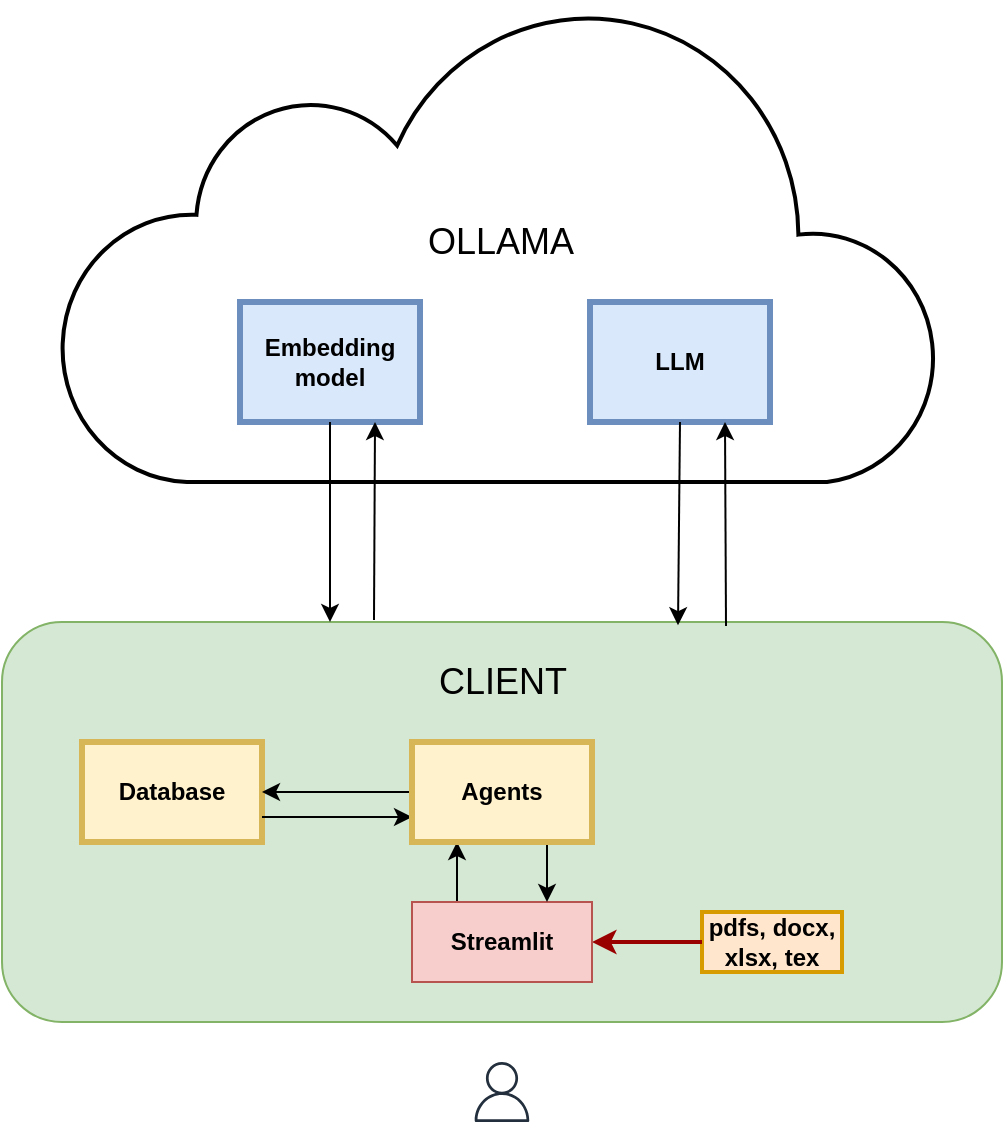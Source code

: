 <mxfile version="27.2.0">
  <diagram name="Page-1" id="kp85ORi3uPA0NuDMXLG0">
    <mxGraphModel dx="1426" dy="765" grid="1" gridSize="10" guides="1" tooltips="1" connect="1" arrows="1" fold="1" page="1" pageScale="1" pageWidth="850" pageHeight="1100" math="0" shadow="0">
      <root>
        <mxCell id="0" />
        <mxCell id="1" parent="0" />
        <mxCell id="5rZFRly5TMG2aYmMTRii-37" value="" style="rounded=1;whiteSpace=wrap;html=1;fillColor=#d5e8d4;strokeColor=#82b366;" vertex="1" parent="1">
          <mxGeometry x="210" y="370" width="500" height="200" as="geometry" />
        </mxCell>
        <mxCell id="5rZFRly5TMG2aYmMTRii-1" value="" style="html=1;verticalLabelPosition=bottom;align=center;labelBackgroundColor=#ffffff;verticalAlign=top;strokeWidth=2;strokeColor=#000000;shadow=0;dashed=0;shape=mxgraph.ios7.icons.cloud;fillColor=none;" vertex="1" parent="1">
          <mxGeometry x="239" y="60" width="440" height="240" as="geometry" />
        </mxCell>
        <mxCell id="5rZFRly5TMG2aYmMTRii-3" value="Database" style="whiteSpace=wrap;align=center;verticalAlign=middle;fontStyle=1;strokeWidth=3;fillColor=#fff2cc;strokeColor=#d6b656;" vertex="1" parent="1">
          <mxGeometry x="250" y="430" width="90" height="50" as="geometry" />
        </mxCell>
        <mxCell id="5rZFRly5TMG2aYmMTRii-11" value="" style="sketch=0;outlineConnect=0;fontColor=#232F3E;gradientColor=none;fillColor=#232F3D;strokeColor=none;dashed=0;verticalLabelPosition=bottom;verticalAlign=top;align=center;html=1;fontSize=12;fontStyle=0;aspect=fixed;pointerEvents=1;shape=mxgraph.aws4.user;" vertex="1" parent="1">
          <mxGeometry x="445" y="590" width="30" height="30" as="geometry" />
        </mxCell>
        <mxCell id="5rZFRly5TMG2aYmMTRii-21" value="pdfs, docx, xlsx, tex" style="whiteSpace=wrap;align=center;verticalAlign=middle;fontStyle=1;strokeWidth=2;fillColor=#ffe6cc;strokeColor=#d79b00;" vertex="1" parent="1">
          <mxGeometry x="560" y="515" width="70" height="30" as="geometry" />
        </mxCell>
        <mxCell id="5rZFRly5TMG2aYmMTRii-22" value="Embedding model" style="whiteSpace=wrap;align=center;verticalAlign=middle;fontStyle=1;strokeWidth=3;fillColor=#dae8fc;strokeColor=#6c8ebf;" vertex="1" parent="1">
          <mxGeometry x="329" y="210" width="90" height="60" as="geometry" />
        </mxCell>
        <mxCell id="5rZFRly5TMG2aYmMTRii-23" value="LLM" style="whiteSpace=wrap;align=center;verticalAlign=middle;fontStyle=1;strokeWidth=3;fillColor=#dae8fc;strokeColor=#6c8ebf;" vertex="1" parent="1">
          <mxGeometry x="504" y="210" width="90" height="60" as="geometry" />
        </mxCell>
        <mxCell id="5rZFRly5TMG2aYmMTRii-27" value="" style="endArrow=classic;html=1;rounded=0;exitX=0;exitY=0.5;exitDx=0;exitDy=0;entryX=1;entryY=0.5;entryDx=0;entryDy=0;" edge="1" parent="1" source="5rZFRly5TMG2aYmMTRii-41" target="5rZFRly5TMG2aYmMTRii-3">
          <mxGeometry width="50" height="50" relative="1" as="geometry">
            <mxPoint x="395" y="455" as="sourcePoint" />
            <mxPoint x="280" y="216" as="targetPoint" />
          </mxGeometry>
        </mxCell>
        <mxCell id="5rZFRly5TMG2aYmMTRii-29" value="" style="endArrow=classic;html=1;rounded=0;exitX=1;exitY=0.75;exitDx=0;exitDy=0;entryX=0;entryY=0.75;entryDx=0;entryDy=0;" edge="1" parent="1" source="5rZFRly5TMG2aYmMTRii-3" target="5rZFRly5TMG2aYmMTRii-41">
          <mxGeometry width="50" height="50" relative="1" as="geometry">
            <mxPoint x="280" y="224" as="sourcePoint" />
            <mxPoint x="395" y="467.5" as="targetPoint" />
          </mxGeometry>
        </mxCell>
        <mxCell id="5rZFRly5TMG2aYmMTRii-30" value="" style="edgeStyle=none;noEdgeStyle=1;strokeColor=#990000;strokeWidth=2;exitX=0;exitY=0.5;exitDx=0;exitDy=0;entryX=1;entryY=0.5;entryDx=0;entryDy=0;" edge="1" parent="1" source="5rZFRly5TMG2aYmMTRii-21" target="5rZFRly5TMG2aYmMTRii-40">
          <mxGeometry width="100" height="100" relative="1" as="geometry">
            <mxPoint x="515" y="350" as="sourcePoint" />
            <mxPoint x="560" y="470" as="targetPoint" />
          </mxGeometry>
        </mxCell>
        <mxCell id="5rZFRly5TMG2aYmMTRii-32" value="" style="endArrow=classic;html=1;rounded=0;exitX=0.214;exitY=-0.005;exitDx=0;exitDy=0;entryX=0.75;entryY=1;entryDx=0;entryDy=0;exitPerimeter=0;" edge="1" parent="1" target="5rZFRly5TMG2aYmMTRii-22">
          <mxGeometry width="50" height="50" relative="1" as="geometry">
            <mxPoint x="396" y="369" as="sourcePoint" />
            <mxPoint x="429" y="450" as="targetPoint" />
          </mxGeometry>
        </mxCell>
        <mxCell id="5rZFRly5TMG2aYmMTRii-33" value="" style="endArrow=classic;html=1;rounded=0;exitX=0.5;exitY=1;exitDx=0;exitDy=0;entryX=0.17;entryY=0;entryDx=0;entryDy=0;entryPerimeter=0;" edge="1" parent="1" source="5rZFRly5TMG2aYmMTRii-22">
          <mxGeometry width="50" height="50" relative="1" as="geometry">
            <mxPoint x="514" y="420" as="sourcePoint" />
            <mxPoint x="374" y="370" as="targetPoint" />
          </mxGeometry>
        </mxCell>
        <mxCell id="5rZFRly5TMG2aYmMTRii-34" value="" style="endArrow=classic;html=1;rounded=0;entryX=0.75;entryY=1;entryDx=0;entryDy=0;" edge="1" parent="1" target="5rZFRly5TMG2aYmMTRii-23">
          <mxGeometry width="50" height="50" relative="1" as="geometry">
            <mxPoint x="572" y="372" as="sourcePoint" />
            <mxPoint x="439" y="300" as="targetPoint" />
          </mxGeometry>
        </mxCell>
        <mxCell id="5rZFRly5TMG2aYmMTRii-35" value="" style="endArrow=classic;html=1;rounded=0;exitX=0.5;exitY=1;exitDx=0;exitDy=0;entryX=0.518;entryY=0.008;entryDx=0;entryDy=0;entryPerimeter=0;" edge="1" parent="1" source="5rZFRly5TMG2aYmMTRii-23">
          <mxGeometry width="50" height="50" relative="1" as="geometry">
            <mxPoint x="584" y="380" as="sourcePoint" />
            <mxPoint x="548" y="371.6" as="targetPoint" />
          </mxGeometry>
        </mxCell>
        <mxCell id="5rZFRly5TMG2aYmMTRii-36" value="&lt;font style=&quot;font-size: 18px;&quot;&gt;OLLAMA&lt;/font&gt;" style="text;html=1;align=center;verticalAlign=middle;resizable=0;points=[];autosize=1;strokeColor=none;fillColor=none;" vertex="1" parent="1">
          <mxGeometry x="409" y="160" width="100" height="40" as="geometry" />
        </mxCell>
        <mxCell id="5rZFRly5TMG2aYmMTRii-38" value="&lt;font style=&quot;font-size: 18px;&quot;&gt;CLIENT&lt;/font&gt;" style="text;html=1;align=center;verticalAlign=middle;resizable=0;points=[];autosize=1;strokeColor=none;fillColor=none;" vertex="1" parent="1">
          <mxGeometry x="415" y="380" width="90" height="40" as="geometry" />
        </mxCell>
        <mxCell id="5rZFRly5TMG2aYmMTRii-42" style="edgeStyle=orthogonalEdgeStyle;rounded=0;orthogonalLoop=1;jettySize=auto;html=1;exitX=0.25;exitY=0;exitDx=0;exitDy=0;entryX=0.25;entryY=1;entryDx=0;entryDy=0;" edge="1" parent="1" source="5rZFRly5TMG2aYmMTRii-40" target="5rZFRly5TMG2aYmMTRii-41">
          <mxGeometry relative="1" as="geometry" />
        </mxCell>
        <mxCell id="5rZFRly5TMG2aYmMTRii-40" value="&lt;b&gt;Streamlit&lt;/b&gt;" style="rounded=0;whiteSpace=wrap;html=1;fillColor=#f8cecc;strokeColor=#b85450;" vertex="1" parent="1">
          <mxGeometry x="415" y="510" width="90" height="40" as="geometry" />
        </mxCell>
        <mxCell id="5rZFRly5TMG2aYmMTRii-43" style="edgeStyle=orthogonalEdgeStyle;rounded=0;orthogonalLoop=1;jettySize=auto;html=1;exitX=0.75;exitY=1;exitDx=0;exitDy=0;entryX=0.75;entryY=0;entryDx=0;entryDy=0;" edge="1" parent="1" source="5rZFRly5TMG2aYmMTRii-41" target="5rZFRly5TMG2aYmMTRii-40">
          <mxGeometry relative="1" as="geometry" />
        </mxCell>
        <mxCell id="5rZFRly5TMG2aYmMTRii-41" value="Agents" style="whiteSpace=wrap;align=center;verticalAlign=middle;fontStyle=1;strokeWidth=3;fillColor=#fff2cc;strokeColor=#d6b656;" vertex="1" parent="1">
          <mxGeometry x="415" y="430" width="90" height="50" as="geometry" />
        </mxCell>
      </root>
    </mxGraphModel>
  </diagram>
</mxfile>
